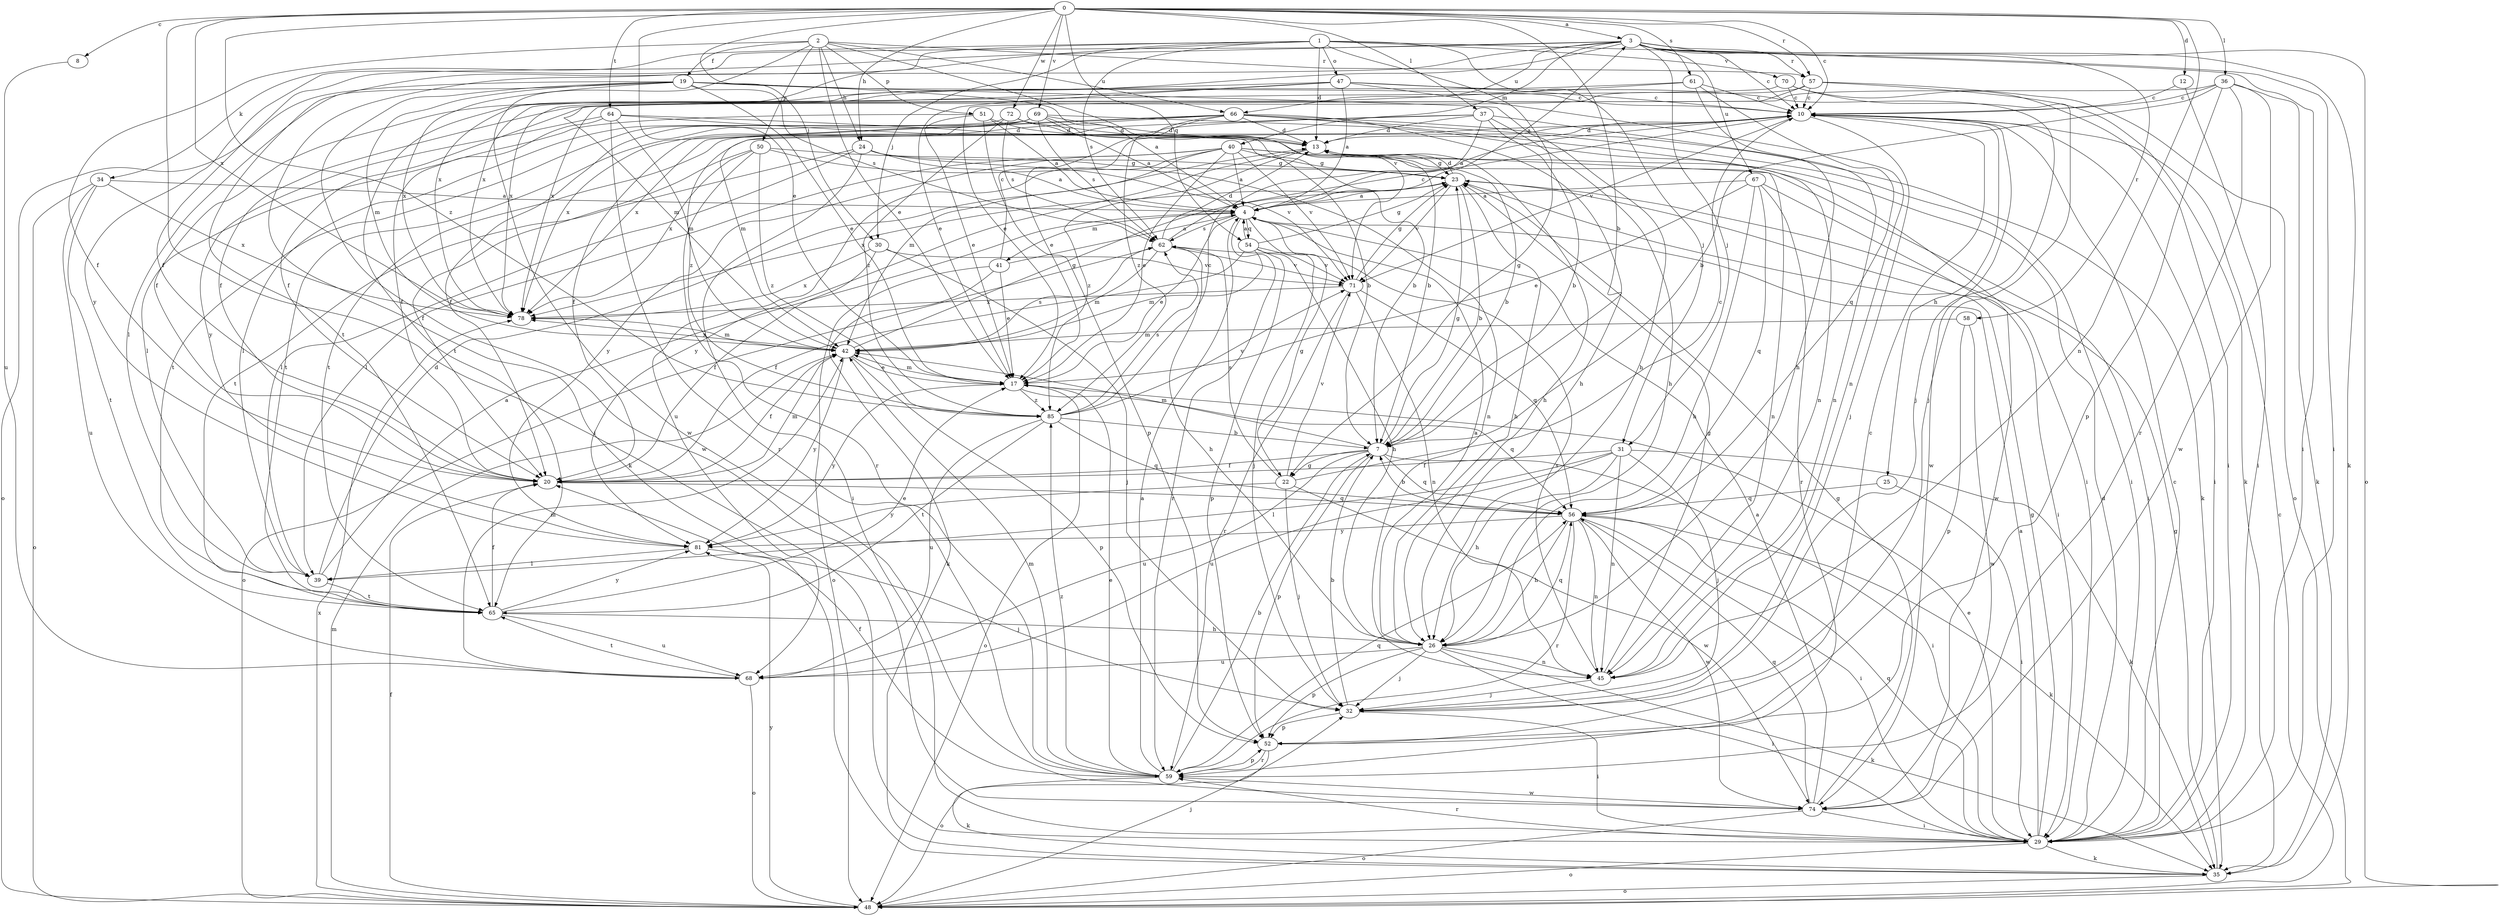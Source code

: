 strict digraph  {
0;
1;
2;
3;
4;
7;
8;
10;
12;
13;
17;
19;
20;
22;
23;
24;
25;
26;
29;
30;
31;
32;
34;
35;
36;
37;
39;
40;
41;
42;
45;
47;
48;
50;
51;
52;
54;
56;
57;
58;
59;
61;
62;
64;
65;
66;
67;
68;
69;
70;
71;
72;
74;
78;
81;
85;
0 -> 3  [label=a];
0 -> 7  [label=b];
0 -> 8  [label=c];
0 -> 10  [label=c];
0 -> 12  [label=d];
0 -> 17  [label=e];
0 -> 24  [label=h];
0 -> 29  [label=i];
0 -> 30  [label=j];
0 -> 36  [label=l];
0 -> 37  [label=l];
0 -> 45  [label=n];
0 -> 54  [label=q];
0 -> 57  [label=r];
0 -> 61  [label=s];
0 -> 64  [label=t];
0 -> 69  [label=v];
0 -> 72  [label=w];
0 -> 78  [label=x];
0 -> 85  [label=z];
1 -> 13  [label=d];
1 -> 22  [label=g];
1 -> 29  [label=i];
1 -> 30  [label=j];
1 -> 31  [label=j];
1 -> 34  [label=k];
1 -> 35  [label=k];
1 -> 47  [label=o];
1 -> 62  [label=s];
1 -> 70  [label=v];
1 -> 78  [label=x];
2 -> 17  [label=e];
2 -> 19  [label=f];
2 -> 20  [label=f];
2 -> 24  [label=h];
2 -> 50  [label=p];
2 -> 51  [label=p];
2 -> 57  [label=r];
2 -> 66  [label=u];
2 -> 71  [label=v];
2 -> 74  [label=w];
3 -> 10  [label=c];
3 -> 20  [label=f];
3 -> 29  [label=i];
3 -> 31  [label=j];
3 -> 35  [label=k];
3 -> 40  [label=m];
3 -> 48  [label=o];
3 -> 57  [label=r];
3 -> 58  [label=r];
3 -> 65  [label=t];
3 -> 66  [label=u];
3 -> 67  [label=u];
3 -> 78  [label=x];
3 -> 81  [label=y];
4 -> 3  [label=a];
4 -> 17  [label=e];
4 -> 22  [label=g];
4 -> 32  [label=j];
4 -> 41  [label=m];
4 -> 54  [label=q];
4 -> 59  [label=r];
4 -> 62  [label=s];
7 -> 20  [label=f];
7 -> 22  [label=g];
7 -> 23  [label=g];
7 -> 29  [label=i];
7 -> 42  [label=m];
7 -> 52  [label=p];
7 -> 56  [label=q];
7 -> 68  [label=u];
8 -> 68  [label=u];
10 -> 13  [label=d];
10 -> 25  [label=h];
10 -> 29  [label=i];
10 -> 32  [label=j];
10 -> 42  [label=m];
10 -> 71  [label=v];
10 -> 74  [label=w];
12 -> 10  [label=c];
12 -> 29  [label=i];
13 -> 23  [label=g];
13 -> 26  [label=h];
13 -> 45  [label=n];
13 -> 81  [label=y];
13 -> 85  [label=z];
17 -> 42  [label=m];
17 -> 48  [label=o];
17 -> 56  [label=q];
17 -> 81  [label=y];
17 -> 85  [label=z];
19 -> 4  [label=a];
19 -> 10  [label=c];
19 -> 17  [label=e];
19 -> 26  [label=h];
19 -> 39  [label=l];
19 -> 42  [label=m];
19 -> 48  [label=o];
19 -> 62  [label=s];
19 -> 74  [label=w];
19 -> 78  [label=x];
20 -> 42  [label=m];
20 -> 56  [label=q];
22 -> 10  [label=c];
22 -> 32  [label=j];
22 -> 62  [label=s];
22 -> 71  [label=v];
22 -> 74  [label=w];
22 -> 81  [label=y];
23 -> 4  [label=a];
23 -> 7  [label=b];
23 -> 13  [label=d];
23 -> 26  [label=h];
23 -> 29  [label=i];
23 -> 71  [label=v];
23 -> 78  [label=x];
24 -> 4  [label=a];
24 -> 23  [label=g];
24 -> 29  [label=i];
24 -> 39  [label=l];
24 -> 65  [label=t];
24 -> 71  [label=v];
25 -> 29  [label=i];
25 -> 56  [label=q];
26 -> 4  [label=a];
26 -> 29  [label=i];
26 -> 32  [label=j];
26 -> 35  [label=k];
26 -> 45  [label=n];
26 -> 52  [label=p];
26 -> 56  [label=q];
26 -> 68  [label=u];
29 -> 4  [label=a];
29 -> 10  [label=c];
29 -> 13  [label=d];
29 -> 17  [label=e];
29 -> 23  [label=g];
29 -> 35  [label=k];
29 -> 48  [label=o];
29 -> 56  [label=q];
29 -> 59  [label=r];
30 -> 20  [label=f];
30 -> 32  [label=j];
30 -> 71  [label=v];
30 -> 78  [label=x];
31 -> 20  [label=f];
31 -> 26  [label=h];
31 -> 32  [label=j];
31 -> 35  [label=k];
31 -> 39  [label=l];
31 -> 45  [label=n];
31 -> 68  [label=u];
32 -> 7  [label=b];
32 -> 29  [label=i];
32 -> 52  [label=p];
34 -> 4  [label=a];
34 -> 48  [label=o];
34 -> 65  [label=t];
34 -> 68  [label=u];
34 -> 78  [label=x];
35 -> 23  [label=g];
35 -> 48  [label=o];
36 -> 7  [label=b];
36 -> 10  [label=c];
36 -> 17  [label=e];
36 -> 35  [label=k];
36 -> 52  [label=p];
36 -> 59  [label=r];
36 -> 74  [label=w];
37 -> 4  [label=a];
37 -> 7  [label=b];
37 -> 13  [label=d];
37 -> 26  [label=h];
37 -> 42  [label=m];
37 -> 45  [label=n];
37 -> 65  [label=t];
39 -> 4  [label=a];
39 -> 13  [label=d];
39 -> 65  [label=t];
40 -> 4  [label=a];
40 -> 7  [label=b];
40 -> 17  [label=e];
40 -> 23  [label=g];
40 -> 29  [label=i];
40 -> 39  [label=l];
40 -> 42  [label=m];
40 -> 68  [label=u];
40 -> 71  [label=v];
40 -> 81  [label=y];
41 -> 4  [label=a];
41 -> 10  [label=c];
41 -> 17  [label=e];
41 -> 35  [label=k];
41 -> 48  [label=o];
42 -> 17  [label=e];
42 -> 20  [label=f];
42 -> 23  [label=g];
42 -> 52  [label=p];
42 -> 62  [label=s];
42 -> 78  [label=x];
42 -> 81  [label=y];
45 -> 23  [label=g];
45 -> 32  [label=j];
45 -> 62  [label=s];
47 -> 4  [label=a];
47 -> 10  [label=c];
47 -> 17  [label=e];
47 -> 20  [label=f];
47 -> 32  [label=j];
47 -> 45  [label=n];
47 -> 78  [label=x];
48 -> 10  [label=c];
48 -> 20  [label=f];
48 -> 32  [label=j];
48 -> 42  [label=m];
48 -> 78  [label=x];
48 -> 81  [label=y];
50 -> 20  [label=f];
50 -> 23  [label=g];
50 -> 45  [label=n];
50 -> 59  [label=r];
50 -> 78  [label=x];
50 -> 85  [label=z];
51 -> 4  [label=a];
51 -> 13  [label=d];
51 -> 17  [label=e];
51 -> 39  [label=l];
51 -> 52  [label=p];
52 -> 10  [label=c];
52 -> 48  [label=o];
52 -> 59  [label=r];
54 -> 4  [label=a];
54 -> 20  [label=f];
54 -> 23  [label=g];
54 -> 26  [label=h];
54 -> 42  [label=m];
54 -> 52  [label=p];
54 -> 71  [label=v];
56 -> 7  [label=b];
56 -> 26  [label=h];
56 -> 29  [label=i];
56 -> 35  [label=k];
56 -> 45  [label=n];
56 -> 59  [label=r];
56 -> 74  [label=w];
56 -> 81  [label=y];
57 -> 10  [label=c];
57 -> 20  [label=f];
57 -> 35  [label=k];
57 -> 48  [label=o];
57 -> 78  [label=x];
58 -> 42  [label=m];
58 -> 52  [label=p];
58 -> 74  [label=w];
59 -> 4  [label=a];
59 -> 7  [label=b];
59 -> 17  [label=e];
59 -> 20  [label=f];
59 -> 35  [label=k];
59 -> 42  [label=m];
59 -> 52  [label=p];
59 -> 56  [label=q];
59 -> 74  [label=w];
59 -> 85  [label=z];
61 -> 10  [label=c];
61 -> 26  [label=h];
61 -> 42  [label=m];
61 -> 56  [label=q];
61 -> 65  [label=t];
62 -> 10  [label=c];
62 -> 13  [label=d];
62 -> 26  [label=h];
62 -> 42  [label=m];
62 -> 48  [label=o];
62 -> 71  [label=v];
64 -> 7  [label=b];
64 -> 13  [label=d];
64 -> 20  [label=f];
64 -> 59  [label=r];
64 -> 81  [label=y];
64 -> 85  [label=z];
65 -> 17  [label=e];
65 -> 20  [label=f];
65 -> 26  [label=h];
65 -> 68  [label=u];
65 -> 81  [label=y];
66 -> 13  [label=d];
66 -> 17  [label=e];
66 -> 20  [label=f];
66 -> 26  [label=h];
66 -> 29  [label=i];
66 -> 35  [label=k];
66 -> 45  [label=n];
66 -> 65  [label=t];
66 -> 78  [label=x];
66 -> 85  [label=z];
67 -> 4  [label=a];
67 -> 17  [label=e];
67 -> 26  [label=h];
67 -> 56  [label=q];
67 -> 59  [label=r];
67 -> 74  [label=w];
68 -> 42  [label=m];
68 -> 48  [label=o];
68 -> 65  [label=t];
69 -> 4  [label=a];
69 -> 7  [label=b];
69 -> 13  [label=d];
69 -> 20  [label=f];
69 -> 29  [label=i];
69 -> 62  [label=s];
69 -> 65  [label=t];
69 -> 78  [label=x];
70 -> 10  [label=c];
70 -> 20  [label=f];
70 -> 29  [label=i];
70 -> 32  [label=j];
71 -> 23  [label=g];
71 -> 45  [label=n];
71 -> 56  [label=q];
71 -> 59  [label=r];
71 -> 78  [label=x];
72 -> 7  [label=b];
72 -> 13  [label=d];
72 -> 39  [label=l];
72 -> 62  [label=s];
72 -> 85  [label=z];
74 -> 4  [label=a];
74 -> 23  [label=g];
74 -> 29  [label=i];
74 -> 48  [label=o];
74 -> 56  [label=q];
78 -> 42  [label=m];
81 -> 32  [label=j];
81 -> 39  [label=l];
85 -> 7  [label=b];
85 -> 10  [label=c];
85 -> 56  [label=q];
85 -> 62  [label=s];
85 -> 65  [label=t];
85 -> 68  [label=u];
85 -> 71  [label=v];
}
